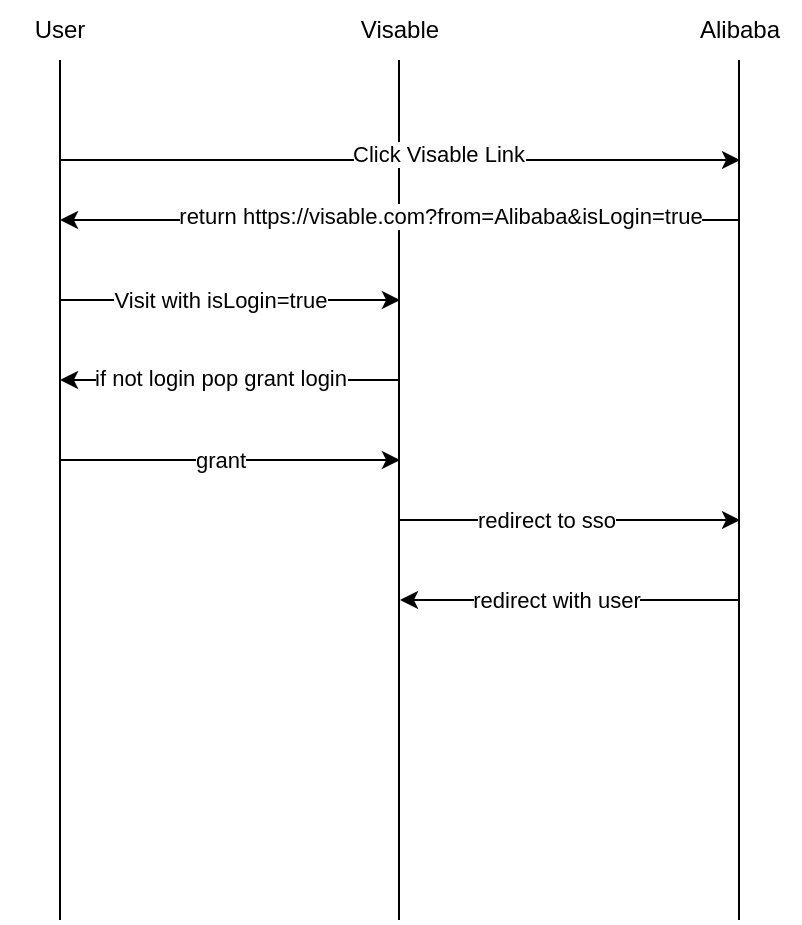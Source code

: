 <mxfile version="24.7.6">
  <diagram name="第 1 页" id="CBPVddgNvEBdZPVZOvJ9">
    <mxGraphModel dx="1674" dy="658" grid="1" gridSize="10" guides="1" tooltips="1" connect="1" arrows="1" fold="1" page="1" pageScale="1" pageWidth="827" pageHeight="1169" math="0" shadow="0">
      <root>
        <mxCell id="0" />
        <mxCell id="1" parent="0" />
        <mxCell id="L_QA0Hi2sMLjDXKY7Xvy-1" value="User" style="text;html=1;align=center;verticalAlign=middle;whiteSpace=wrap;rounded=0;" vertex="1" parent="1">
          <mxGeometry x="70" y="80" width="60" height="30" as="geometry" />
        </mxCell>
        <mxCell id="L_QA0Hi2sMLjDXKY7Xvy-2" value="" style="endArrow=none;html=1;rounded=0;entryX=0.5;entryY=1;entryDx=0;entryDy=0;" edge="1" parent="1" target="L_QA0Hi2sMLjDXKY7Xvy-1">
          <mxGeometry width="50" height="50" relative="1" as="geometry">
            <mxPoint x="100" y="540" as="sourcePoint" />
            <mxPoint x="440" y="320" as="targetPoint" />
          </mxGeometry>
        </mxCell>
        <mxCell id="L_QA0Hi2sMLjDXKY7Xvy-3" value="Visable" style="text;html=1;align=center;verticalAlign=middle;whiteSpace=wrap;rounded=0;" vertex="1" parent="1">
          <mxGeometry x="240" y="80" width="60" height="30" as="geometry" />
        </mxCell>
        <mxCell id="L_QA0Hi2sMLjDXKY7Xvy-4" value="Alibaba" style="text;html=1;align=center;verticalAlign=middle;whiteSpace=wrap;rounded=0;" vertex="1" parent="1">
          <mxGeometry x="410" y="80" width="60" height="30" as="geometry" />
        </mxCell>
        <mxCell id="L_QA0Hi2sMLjDXKY7Xvy-5" value="" style="endArrow=none;html=1;rounded=0;entryX=0.5;entryY=1;entryDx=0;entryDy=0;" edge="1" parent="1">
          <mxGeometry width="50" height="50" relative="1" as="geometry">
            <mxPoint x="269.5" y="540" as="sourcePoint" />
            <mxPoint x="269.5" y="110" as="targetPoint" />
          </mxGeometry>
        </mxCell>
        <mxCell id="L_QA0Hi2sMLjDXKY7Xvy-6" value="" style="endArrow=none;html=1;rounded=0;entryX=0.5;entryY=1;entryDx=0;entryDy=0;" edge="1" parent="1">
          <mxGeometry width="50" height="50" relative="1" as="geometry">
            <mxPoint x="439.5" y="540" as="sourcePoint" />
            <mxPoint x="439.5" y="110" as="targetPoint" />
          </mxGeometry>
        </mxCell>
        <mxCell id="L_QA0Hi2sMLjDXKY7Xvy-7" value="" style="endArrow=classic;html=1;rounded=0;" edge="1" parent="1">
          <mxGeometry width="50" height="50" relative="1" as="geometry">
            <mxPoint x="100" y="160" as="sourcePoint" />
            <mxPoint x="440" y="160" as="targetPoint" />
          </mxGeometry>
        </mxCell>
        <mxCell id="L_QA0Hi2sMLjDXKY7Xvy-8" value="Click Visable Link" style="edgeLabel;html=1;align=center;verticalAlign=middle;resizable=0;points=[];" vertex="1" connectable="0" parent="L_QA0Hi2sMLjDXKY7Xvy-7">
          <mxGeometry x="0.112" y="3" relative="1" as="geometry">
            <mxPoint as="offset" />
          </mxGeometry>
        </mxCell>
        <mxCell id="L_QA0Hi2sMLjDXKY7Xvy-9" value="" style="endArrow=classic;html=1;rounded=0;" edge="1" parent="1">
          <mxGeometry width="50" height="50" relative="1" as="geometry">
            <mxPoint x="440" y="190" as="sourcePoint" />
            <mxPoint x="100" y="190" as="targetPoint" />
          </mxGeometry>
        </mxCell>
        <mxCell id="L_QA0Hi2sMLjDXKY7Xvy-10" value="return https://visable.com?from=Alibaba&amp;amp;isLogin=true" style="edgeLabel;html=1;align=center;verticalAlign=middle;resizable=0;points=[];" vertex="1" connectable="0" parent="L_QA0Hi2sMLjDXKY7Xvy-9">
          <mxGeometry x="-0.218" y="-2" relative="1" as="geometry">
            <mxPoint x="-17" as="offset" />
          </mxGeometry>
        </mxCell>
        <mxCell id="L_QA0Hi2sMLjDXKY7Xvy-11" value="" style="endArrow=classic;html=1;rounded=0;" edge="1" parent="1">
          <mxGeometry width="50" height="50" relative="1" as="geometry">
            <mxPoint x="100" y="230" as="sourcePoint" />
            <mxPoint x="270" y="230" as="targetPoint" />
          </mxGeometry>
        </mxCell>
        <mxCell id="L_QA0Hi2sMLjDXKY7Xvy-12" value="Visit with isLogin=true" style="edgeLabel;html=1;align=center;verticalAlign=middle;resizable=0;points=[];" vertex="1" connectable="0" parent="L_QA0Hi2sMLjDXKY7Xvy-11">
          <mxGeometry x="-0.106" y="-2" relative="1" as="geometry">
            <mxPoint x="4" y="-2" as="offset" />
          </mxGeometry>
        </mxCell>
        <mxCell id="L_QA0Hi2sMLjDXKY7Xvy-13" value="" style="endArrow=classic;html=1;rounded=0;" edge="1" parent="1">
          <mxGeometry width="50" height="50" relative="1" as="geometry">
            <mxPoint x="270" y="270" as="sourcePoint" />
            <mxPoint x="100" y="270" as="targetPoint" />
          </mxGeometry>
        </mxCell>
        <mxCell id="L_QA0Hi2sMLjDXKY7Xvy-14" value="if not login pop grant login" style="edgeLabel;html=1;align=center;verticalAlign=middle;resizable=0;points=[];" vertex="1" connectable="0" parent="L_QA0Hi2sMLjDXKY7Xvy-13">
          <mxGeometry x="0.165" y="-2" relative="1" as="geometry">
            <mxPoint x="9" y="1" as="offset" />
          </mxGeometry>
        </mxCell>
        <mxCell id="L_QA0Hi2sMLjDXKY7Xvy-15" value="" style="endArrow=classic;html=1;rounded=0;" edge="1" parent="1">
          <mxGeometry width="50" height="50" relative="1" as="geometry">
            <mxPoint x="100" y="310" as="sourcePoint" />
            <mxPoint x="270" y="310" as="targetPoint" />
          </mxGeometry>
        </mxCell>
        <mxCell id="L_QA0Hi2sMLjDXKY7Xvy-16" value="grant" style="edgeLabel;html=1;align=center;verticalAlign=middle;resizable=0;points=[];" vertex="1" connectable="0" parent="L_QA0Hi2sMLjDXKY7Xvy-15">
          <mxGeometry x="-0.259" relative="1" as="geometry">
            <mxPoint x="17" as="offset" />
          </mxGeometry>
        </mxCell>
        <mxCell id="L_QA0Hi2sMLjDXKY7Xvy-17" value="" style="endArrow=classic;html=1;rounded=0;" edge="1" parent="1">
          <mxGeometry width="50" height="50" relative="1" as="geometry">
            <mxPoint x="270" y="340" as="sourcePoint" />
            <mxPoint x="440" y="340" as="targetPoint" />
          </mxGeometry>
        </mxCell>
        <mxCell id="L_QA0Hi2sMLjDXKY7Xvy-18" value="redirect to sso" style="edgeLabel;html=1;align=center;verticalAlign=middle;resizable=0;points=[];" vertex="1" connectable="0" parent="L_QA0Hi2sMLjDXKY7Xvy-17">
          <mxGeometry x="-0.141" y="-2" relative="1" as="geometry">
            <mxPoint y="-2" as="offset" />
          </mxGeometry>
        </mxCell>
        <mxCell id="L_QA0Hi2sMLjDXKY7Xvy-19" value="" style="endArrow=classic;html=1;rounded=0;" edge="1" parent="1">
          <mxGeometry width="50" height="50" relative="1" as="geometry">
            <mxPoint x="440" y="380" as="sourcePoint" />
            <mxPoint x="270" y="380" as="targetPoint" />
          </mxGeometry>
        </mxCell>
        <mxCell id="L_QA0Hi2sMLjDXKY7Xvy-20" value="redirect with user" style="edgeLabel;html=1;align=center;verticalAlign=middle;resizable=0;points=[];" vertex="1" connectable="0" parent="L_QA0Hi2sMLjDXKY7Xvy-19">
          <mxGeometry x="0.082" y="-7" relative="1" as="geometry">
            <mxPoint y="7" as="offset" />
          </mxGeometry>
        </mxCell>
      </root>
    </mxGraphModel>
  </diagram>
</mxfile>
